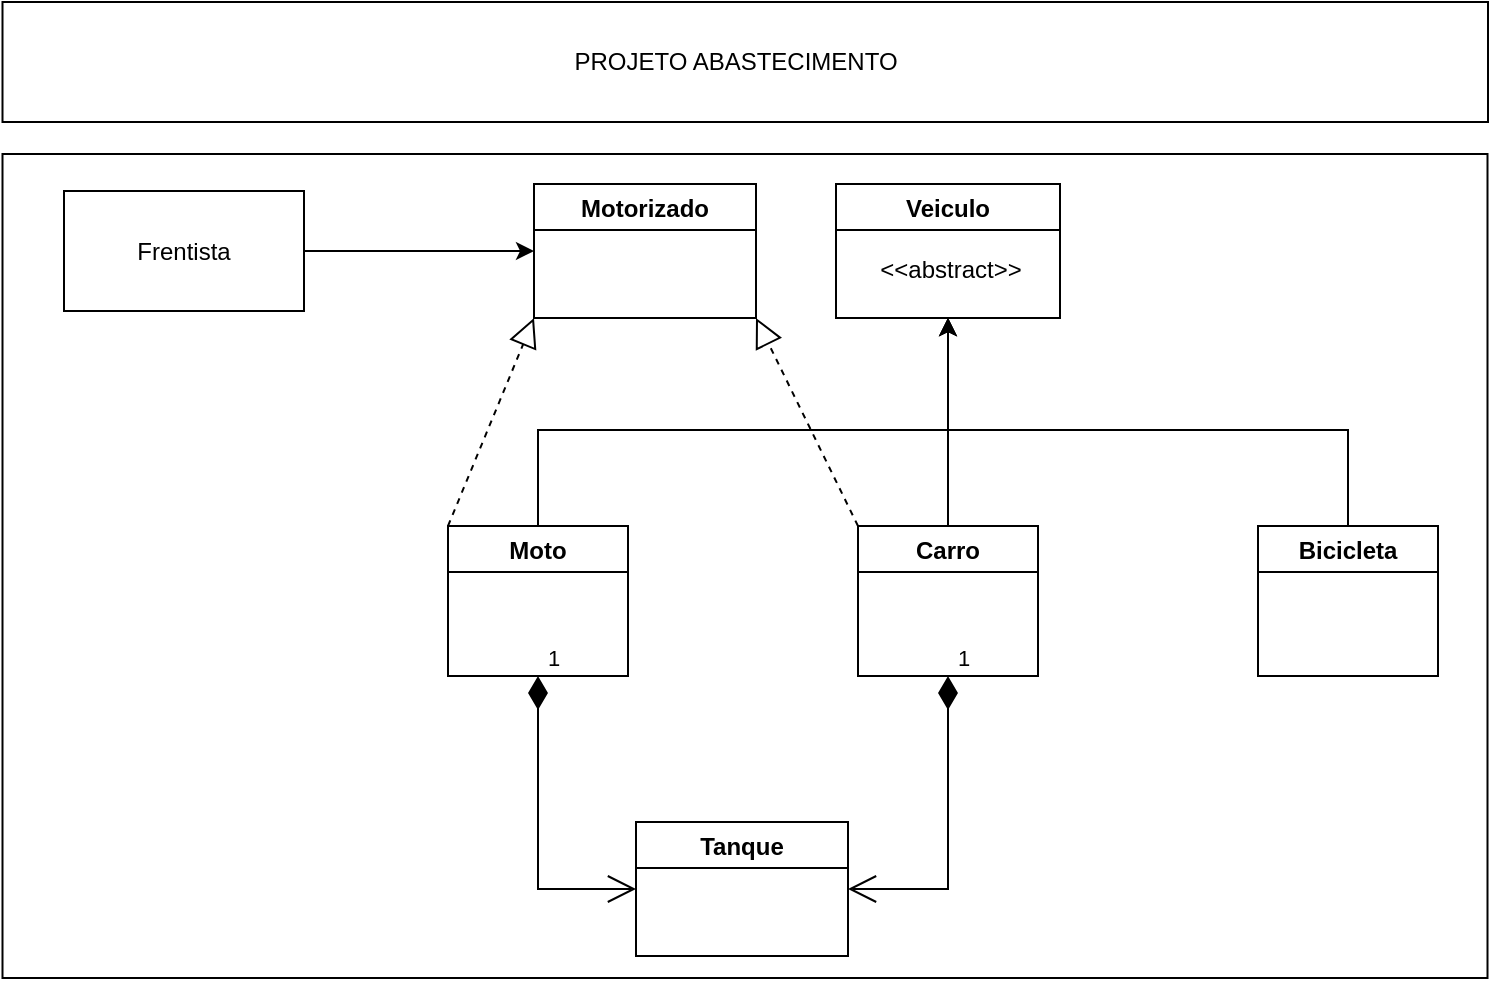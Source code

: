 <mxfile version="20.2.3" type="google"><diagram id="prtHgNgQTEPvFCAcTncT" name="Page-1"><mxGraphModel dx="2160" dy="1206" grid="0" gridSize="10" guides="1" tooltips="1" connect="1" arrows="1" fold="1" page="0" pageScale="1" pageWidth="827" pageHeight="1169" math="0" shadow="0"><root><mxCell id="0"/><mxCell id="1" parent="0"/><mxCell id="1RmFZgGuhJSl1L8m3Veo-18" value="" style="rounded=0;whiteSpace=wrap;html=1;" parent="1" vertex="1"><mxGeometry x="-703.75" y="-190" width="742.5" height="412" as="geometry"/></mxCell><mxCell id="b-dWhi38UXtvcnkbPCVS-2" value="Veiculo" style="swimlane;" parent="1" vertex="1"><mxGeometry x="-287" y="-175" width="112" height="67" as="geometry"/></mxCell><mxCell id="b-dWhi38UXtvcnkbPCVS-11" value="&amp;lt;&amp;lt;abstract&amp;gt;&amp;gt;" style="text;html=1;align=center;verticalAlign=middle;resizable=0;points=[];autosize=1;strokeColor=none;fillColor=none;" parent="b-dWhi38UXtvcnkbPCVS-2" vertex="1"><mxGeometry x="12" y="30" width="89" height="26" as="geometry"/></mxCell><mxCell id="1RmFZgGuhJSl1L8m3Veo-2" style="edgeStyle=orthogonalEdgeStyle;rounded=0;orthogonalLoop=1;jettySize=auto;html=1;entryX=0.5;entryY=1;entryDx=0;entryDy=0;" parent="1" source="b-dWhi38UXtvcnkbPCVS-3" target="b-dWhi38UXtvcnkbPCVS-2" edge="1"><mxGeometry relative="1" as="geometry"/></mxCell><mxCell id="b-dWhi38UXtvcnkbPCVS-3" value="Carro" style="swimlane;" parent="1" vertex="1"><mxGeometry x="-276" y="-4" width="90" height="75" as="geometry"/></mxCell><mxCell id="1RmFZgGuhJSl1L8m3Veo-1" style="edgeStyle=orthogonalEdgeStyle;rounded=0;orthogonalLoop=1;jettySize=auto;html=1;entryX=0.5;entryY=1;entryDx=0;entryDy=0;" parent="1" source="b-dWhi38UXtvcnkbPCVS-4" target="b-dWhi38UXtvcnkbPCVS-2" edge="1"><mxGeometry relative="1" as="geometry"><Array as="points"><mxPoint x="-31" y="-52"/><mxPoint x="-231" y="-52"/></Array></mxGeometry></mxCell><mxCell id="b-dWhi38UXtvcnkbPCVS-4" value="Bicicleta" style="swimlane;" parent="1" vertex="1"><mxGeometry x="-76" y="-4" width="90" height="75" as="geometry"/></mxCell><mxCell id="1RmFZgGuhJSl1L8m3Veo-3" style="edgeStyle=orthogonalEdgeStyle;rounded=0;orthogonalLoop=1;jettySize=auto;html=1;entryX=0.5;entryY=1;entryDx=0;entryDy=0;" parent="1" source="b-dWhi38UXtvcnkbPCVS-5" target="b-dWhi38UXtvcnkbPCVS-2" edge="1"><mxGeometry relative="1" as="geometry"><Array as="points"><mxPoint x="-436" y="-52"/><mxPoint x="-231" y="-52"/></Array></mxGeometry></mxCell><mxCell id="b-dWhi38UXtvcnkbPCVS-5" value="Moto" style="swimlane;startSize=23;" parent="1" vertex="1"><mxGeometry x="-481" y="-4" width="90" height="75" as="geometry"/></mxCell><mxCell id="b-dWhi38UXtvcnkbPCVS-6" value="Motorizado" style="swimlane;" parent="1" vertex="1"><mxGeometry x="-438" y="-175" width="111" height="67" as="geometry"/></mxCell><mxCell id="1RmFZgGuhJSl1L8m3Veo-12" style="edgeStyle=orthogonalEdgeStyle;rounded=0;orthogonalLoop=1;jettySize=auto;html=1;entryX=0;entryY=0.5;entryDx=0;entryDy=0;" parent="1" source="b-dWhi38UXtvcnkbPCVS-8" target="b-dWhi38UXtvcnkbPCVS-6" edge="1"><mxGeometry relative="1" as="geometry"/></mxCell><mxCell id="b-dWhi38UXtvcnkbPCVS-8" value="Frentista" style="rounded=0;whiteSpace=wrap;html=1;" parent="1" vertex="1"><mxGeometry x="-673" y="-171.5" width="120" height="60" as="geometry"/></mxCell><mxCell id="b-dWhi38UXtvcnkbPCVS-10" value="Tanque" style="swimlane;" parent="1" vertex="1"><mxGeometry x="-387" y="144" width="106" height="67" as="geometry"/></mxCell><mxCell id="1RmFZgGuhJSl1L8m3Veo-9" value="" style="endArrow=block;dashed=1;endFill=0;endSize=12;html=1;rounded=0;entryX=1;entryY=1;entryDx=0;entryDy=0;exitX=0;exitY=0;exitDx=0;exitDy=0;" parent="1" source="b-dWhi38UXtvcnkbPCVS-3" target="b-dWhi38UXtvcnkbPCVS-6" edge="1"><mxGeometry width="160" relative="1" as="geometry"><mxPoint x="-277" y="-6" as="sourcePoint"/><mxPoint x="-284" y="-104" as="targetPoint"/></mxGeometry></mxCell><mxCell id="1RmFZgGuhJSl1L8m3Veo-10" value="" style="endArrow=block;dashed=1;endFill=0;endSize=12;html=1;rounded=0;entryX=0;entryY=1;entryDx=0;entryDy=0;exitX=0;exitY=0;exitDx=0;exitDy=0;" parent="1" source="b-dWhi38UXtvcnkbPCVS-5" target="b-dWhi38UXtvcnkbPCVS-6" edge="1"><mxGeometry width="160" relative="1" as="geometry"><mxPoint x="-481" y="-10" as="sourcePoint"/><mxPoint x="-532" y="-114" as="targetPoint"/></mxGeometry></mxCell><mxCell id="1RmFZgGuhJSl1L8m3Veo-15" value="1" style="endArrow=open;html=1;endSize=12;startArrow=diamondThin;startSize=14;startFill=1;edgeStyle=orthogonalEdgeStyle;align=left;verticalAlign=bottom;rounded=0;entryX=0;entryY=0.5;entryDx=0;entryDy=0;exitX=0.5;exitY=1;exitDx=0;exitDy=0;" parent="1" source="b-dWhi38UXtvcnkbPCVS-5" target="b-dWhi38UXtvcnkbPCVS-10" edge="1"><mxGeometry x="-1" y="3" relative="1" as="geometry"><mxPoint x="-550" y="177.46" as="sourcePoint"/><mxPoint x="-391" y="177.46" as="targetPoint"/></mxGeometry></mxCell><mxCell id="1RmFZgGuhJSl1L8m3Veo-16" value="1" style="endArrow=open;html=1;endSize=12;startArrow=diamondThin;startSize=14;startFill=1;edgeStyle=orthogonalEdgeStyle;align=left;verticalAlign=bottom;rounded=0;entryX=1;entryY=0.5;entryDx=0;entryDy=0;exitX=0.5;exitY=1;exitDx=0;exitDy=0;" parent="1" source="b-dWhi38UXtvcnkbPCVS-3" target="b-dWhi38UXtvcnkbPCVS-10" edge="1"><mxGeometry x="-1" y="3" relative="1" as="geometry"><mxPoint x="-261" y="80" as="sourcePoint"/><mxPoint x="-212" y="186.5" as="targetPoint"/><Array as="points"><mxPoint x="-231" y="178"/></Array></mxGeometry></mxCell><mxCell id="1RmFZgGuhJSl1L8m3Veo-21" value="" style="rounded=0;whiteSpace=wrap;html=1;" parent="1" vertex="1"><mxGeometry x="-703.75" y="-266" width="742.75" height="60" as="geometry"/></mxCell><mxCell id="1RmFZgGuhJSl1L8m3Veo-22" value="PROJETO ABASTECIMENTO" style="text;html=1;strokeColor=none;fillColor=none;align=center;verticalAlign=middle;whiteSpace=wrap;rounded=0;" parent="1" vertex="1"><mxGeometry x="-698" y="-251" width="722" height="30" as="geometry"/></mxCell></root></mxGraphModel></diagram></mxfile>